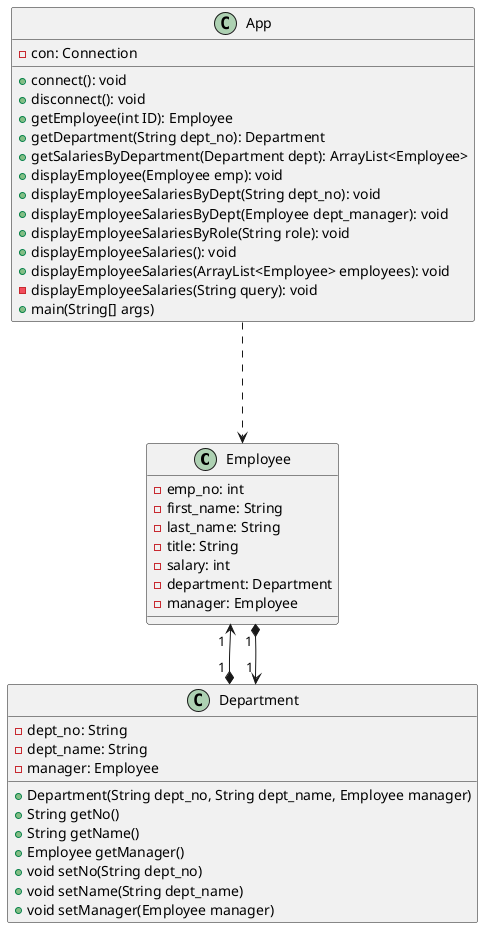 @startuml
'https://plantuml.com/class-diagram
class Employee {
    -emp_no: int
    -first_name: String
    -last_name: String
    -title: String
    -salary: int
    -department: Department
    -manager: Employee
}
class App {
    -con: Connection

    +connect(): void
    +disconnect(): void
    +getEmployee(int ID): Employee
    +getDepartment(String dept_no): Department
    +getSalariesByDepartment(Department dept): ArrayList<Employee>
    +displayEmployee(Employee emp): void
    +displayEmployeeSalariesByDept(String dept_no): void
    +displayEmployeeSalariesByDept(Employee dept_manager): void
    +displayEmployeeSalariesByRole(String role): void
    +displayEmployeeSalaries(): void
    +displayEmployeeSalaries(ArrayList<Employee> employees): void
    -displayEmployeeSalaries(String query): void
    +main(String[] args)
}

class Department {
    -dept_no: String
    -dept_name: String
    -manager: Employee

    +Department(String dept_no, String dept_name, Employee manager)
    +String getNo()
    +String getName()
    +Employee getManager()
    +void setNo(String dept_no)
    +void setName(String dept_name)
    +void setManager(Employee manager)
}

App --.> Employee
Employee " 1 " <--* " 1 " Department
Employee " 1 " *--> " 1 " Department

@enduml